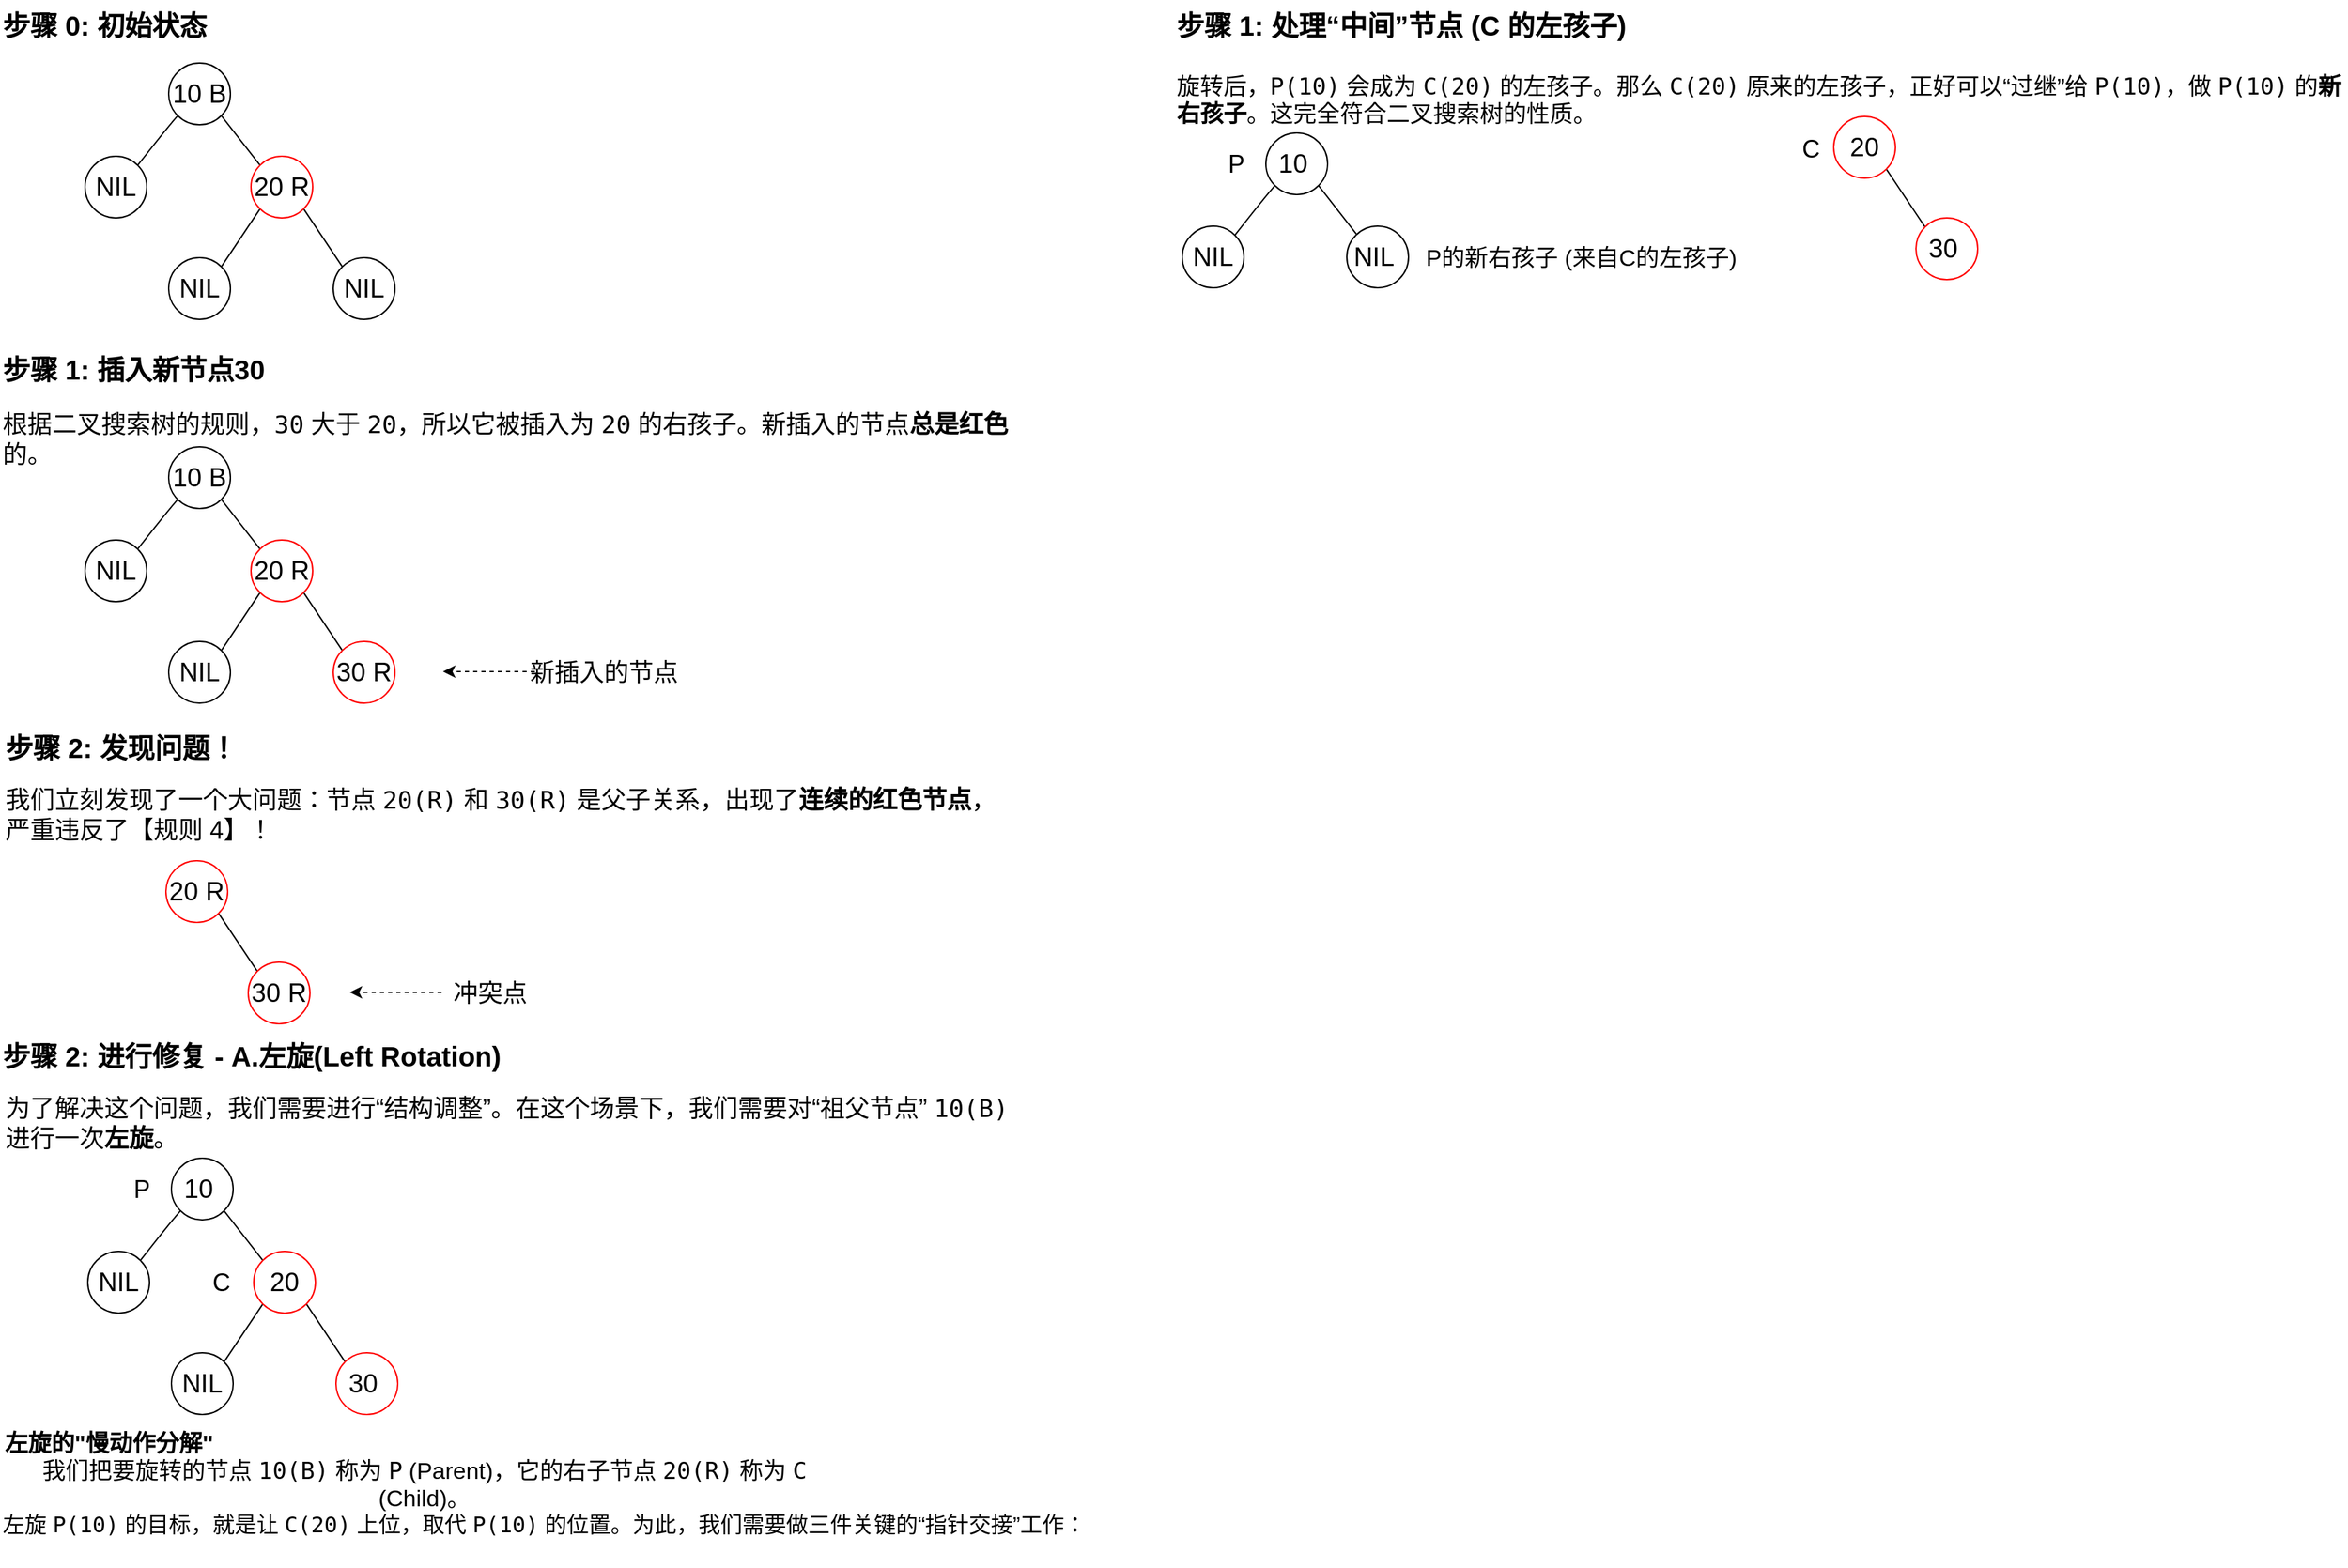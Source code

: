 <mxfile version="28.2.0">
  <diagram name="Page-1" id="nHJEmuUAwTtRUE0Qn9wt">
    <mxGraphModel dx="2058" dy="1146" grid="0" gridSize="10" guides="1" tooltips="1" connect="1" arrows="1" fold="1" page="0" pageScale="1" pageWidth="1920" pageHeight="1200" math="0" shadow="0">
      <root>
        <mxCell id="0" />
        <mxCell id="1" parent="0" />
        <mxCell id="6BaBqDEFsrnQINso-Ywb-1" style="rounded=0;orthogonalLoop=1;jettySize=auto;html=1;exitX=0;exitY=1;exitDx=0;exitDy=0;entryX=1;entryY=0;entryDx=0;entryDy=0;curved=1;strokeColor=default;fillColor=default;endArrow=none;endFill=0;" parent="1" source="6BaBqDEFsrnQINso-Ywb-3" target="6BaBqDEFsrnQINso-Ywb-4" edge="1">
          <mxGeometry relative="1" as="geometry">
            <Array as="points">
              <mxPoint x="196" y="144" />
            </Array>
          </mxGeometry>
        </mxCell>
        <mxCell id="6BaBqDEFsrnQINso-Ywb-2" style="rounded=0;orthogonalLoop=1;jettySize=auto;html=1;exitX=1;exitY=1;exitDx=0;exitDy=0;entryX=0;entryY=0;entryDx=0;entryDy=0;endArrow=none;endFill=0;" parent="1" source="6BaBqDEFsrnQINso-Ywb-3" target="6BaBqDEFsrnQINso-Ywb-5" edge="1">
          <mxGeometry relative="1" as="geometry" />
        </mxCell>
        <mxCell id="6BaBqDEFsrnQINso-Ywb-3" value="10 B" style="ellipse;whiteSpace=wrap;html=1;aspect=fixed;fontSize=19;" parent="1" vertex="1">
          <mxGeometry x="197" y="97" width="45" height="45" as="geometry" />
        </mxCell>
        <mxCell id="6BaBqDEFsrnQINso-Ywb-4" value="NIL" style="ellipse;whiteSpace=wrap;html=1;aspect=fixed;fontSize=19;strokeColor=light-dark(#000000,#EDEDED);" parent="1" vertex="1">
          <mxGeometry x="136" y="165" width="45" height="45" as="geometry" />
        </mxCell>
        <mxCell id="6BaBqDEFsrnQINso-Ywb-9" style="rounded=0;orthogonalLoop=1;jettySize=auto;html=1;exitX=0;exitY=1;exitDx=0;exitDy=0;entryX=1;entryY=0;entryDx=0;entryDy=0;endArrow=none;endFill=0;" parent="1" source="6BaBqDEFsrnQINso-Ywb-5" target="6BaBqDEFsrnQINso-Ywb-8" edge="1">
          <mxGeometry relative="1" as="geometry" />
        </mxCell>
        <mxCell id="6BaBqDEFsrnQINso-Ywb-10" style="rounded=0;orthogonalLoop=1;jettySize=auto;html=1;exitX=1;exitY=1;exitDx=0;exitDy=0;entryX=0;entryY=0;entryDx=0;entryDy=0;endArrow=none;endFill=0;" parent="1" source="6BaBqDEFsrnQINso-Ywb-5" target="6BaBqDEFsrnQINso-Ywb-7" edge="1">
          <mxGeometry relative="1" as="geometry" />
        </mxCell>
        <mxCell id="6BaBqDEFsrnQINso-Ywb-5" value="20 R" style="ellipse;whiteSpace=wrap;html=1;aspect=fixed;fontSize=19;strokeColor=light-dark(#ff0000, #ededed);" parent="1" vertex="1">
          <mxGeometry x="257" y="165" width="45" height="45" as="geometry" />
        </mxCell>
        <mxCell id="6BaBqDEFsrnQINso-Ywb-6" value="步骤 0: 初始状态" style="text;whiteSpace=wrap;html=1;fontSize=20;fontStyle=1" parent="1" vertex="1">
          <mxGeometry x="74" y="51" width="244" height="36" as="geometry" />
        </mxCell>
        <mxCell id="6BaBqDEFsrnQINso-Ywb-7" value="NIL" style="ellipse;whiteSpace=wrap;html=1;aspect=fixed;fontSize=19;strokeColor=light-dark(#000000,#EDEDED);" parent="1" vertex="1">
          <mxGeometry x="317" y="239" width="45" height="45" as="geometry" />
        </mxCell>
        <mxCell id="6BaBqDEFsrnQINso-Ywb-8" value="NIL" style="ellipse;whiteSpace=wrap;html=1;aspect=fixed;fontSize=19;strokeColor=light-dark(#000000,#EDEDED);" parent="1" vertex="1">
          <mxGeometry x="197" y="239" width="45" height="45" as="geometry" />
        </mxCell>
        <mxCell id="6BaBqDEFsrnQINso-Ywb-11" value="步骤 1: 插入新节点30" style="text;whiteSpace=wrap;html=1;fontSize=20;fontStyle=1" parent="1" vertex="1">
          <mxGeometry x="74" y="302" width="244" height="36" as="geometry" />
        </mxCell>
        <mxCell id="6BaBqDEFsrnQINso-Ywb-13" value="根据二叉搜索树的规则，&lt;code&gt;30&lt;/code&gt; 大于 &lt;code&gt;20&lt;/code&gt;，所以它被插入为 &lt;code&gt;20&lt;/code&gt; 的右孩子。新插入的节点&lt;b&gt;总是红色&lt;/b&gt;的。" style="text;whiteSpace=wrap;html=1;fontSize=18;" parent="1" vertex="1">
          <mxGeometry x="74" y="343" width="766" height="36" as="geometry" />
        </mxCell>
        <mxCell id="6BaBqDEFsrnQINso-Ywb-15" style="rounded=0;orthogonalLoop=1;jettySize=auto;html=1;exitX=0;exitY=1;exitDx=0;exitDy=0;entryX=1;entryY=0;entryDx=0;entryDy=0;curved=1;strokeColor=default;fillColor=default;endArrow=none;endFill=0;" parent="1" source="6BaBqDEFsrnQINso-Ywb-17" target="6BaBqDEFsrnQINso-Ywb-18" edge="1">
          <mxGeometry relative="1" as="geometry">
            <Array as="points">
              <mxPoint x="196" y="424" />
            </Array>
          </mxGeometry>
        </mxCell>
        <mxCell id="6BaBqDEFsrnQINso-Ywb-16" style="rounded=0;orthogonalLoop=1;jettySize=auto;html=1;exitX=1;exitY=1;exitDx=0;exitDy=0;entryX=0;entryY=0;entryDx=0;entryDy=0;endArrow=none;endFill=0;" parent="1" source="6BaBqDEFsrnQINso-Ywb-17" target="6BaBqDEFsrnQINso-Ywb-21" edge="1">
          <mxGeometry relative="1" as="geometry" />
        </mxCell>
        <mxCell id="6BaBqDEFsrnQINso-Ywb-17" value="10 B" style="ellipse;whiteSpace=wrap;html=1;aspect=fixed;fontSize=19;" parent="1" vertex="1">
          <mxGeometry x="197" y="377" width="45" height="45" as="geometry" />
        </mxCell>
        <mxCell id="6BaBqDEFsrnQINso-Ywb-18" value="NIL" style="ellipse;whiteSpace=wrap;html=1;aspect=fixed;fontSize=19;strokeColor=light-dark(#000000,#EDEDED);" parent="1" vertex="1">
          <mxGeometry x="136" y="445" width="45" height="45" as="geometry" />
        </mxCell>
        <mxCell id="6BaBqDEFsrnQINso-Ywb-19" style="rounded=0;orthogonalLoop=1;jettySize=auto;html=1;exitX=0;exitY=1;exitDx=0;exitDy=0;entryX=1;entryY=0;entryDx=0;entryDy=0;endArrow=none;endFill=0;" parent="1" source="6BaBqDEFsrnQINso-Ywb-21" target="6BaBqDEFsrnQINso-Ywb-23" edge="1">
          <mxGeometry relative="1" as="geometry" />
        </mxCell>
        <mxCell id="6BaBqDEFsrnQINso-Ywb-20" style="rounded=0;orthogonalLoop=1;jettySize=auto;html=1;exitX=1;exitY=1;exitDx=0;exitDy=0;entryX=0;entryY=0;entryDx=0;entryDy=0;endArrow=none;endFill=0;" parent="1" source="6BaBqDEFsrnQINso-Ywb-21" target="6BaBqDEFsrnQINso-Ywb-22" edge="1">
          <mxGeometry relative="1" as="geometry" />
        </mxCell>
        <mxCell id="6BaBqDEFsrnQINso-Ywb-21" value="20 R" style="ellipse;whiteSpace=wrap;html=1;aspect=fixed;fontSize=19;strokeColor=light-dark(#ff0000, #ededed);" parent="1" vertex="1">
          <mxGeometry x="257" y="445" width="45" height="45" as="geometry" />
        </mxCell>
        <mxCell id="6BaBqDEFsrnQINso-Ywb-22" value="30 R" style="ellipse;whiteSpace=wrap;html=1;aspect=fixed;fontSize=19;strokeColor=light-dark(#ff0000, #EDEDED);" parent="1" vertex="1">
          <mxGeometry x="317" y="519" width="45" height="45" as="geometry" />
        </mxCell>
        <mxCell id="6BaBqDEFsrnQINso-Ywb-23" value="NIL" style="ellipse;whiteSpace=wrap;html=1;aspect=fixed;fontSize=19;strokeColor=light-dark(#000000,#EDEDED);" parent="1" vertex="1">
          <mxGeometry x="197" y="519" width="45" height="45" as="geometry" />
        </mxCell>
        <mxCell id="6BaBqDEFsrnQINso-Ywb-24" value="新插入的节点" style="text;html=1;align=center;verticalAlign=middle;whiteSpace=wrap;rounded=0;fontSize=18;" parent="1" vertex="1">
          <mxGeometry x="454" y="526.5" width="121" height="30" as="geometry" />
        </mxCell>
        <mxCell id="6BaBqDEFsrnQINso-Ywb-25" value="" style="endArrow=classic;html=1;rounded=0;dashed=1;" parent="1" edge="1">
          <mxGeometry width="50" height="50" relative="1" as="geometry">
            <mxPoint x="464" y="541" as="sourcePoint" />
            <mxPoint x="397" y="541" as="targetPoint" />
          </mxGeometry>
        </mxCell>
        <mxCell id="6BaBqDEFsrnQINso-Ywb-26" value="步骤 2: 发现问题！" style="text;whiteSpace=wrap;html=1;fontSize=20;fontStyle=1" parent="1" vertex="1">
          <mxGeometry x="76" y="578" width="190" height="36" as="geometry" />
        </mxCell>
        <mxCell id="6BaBqDEFsrnQINso-Ywb-27" value="我们立刻发现了一个大问题：节点 &lt;code&gt;20(R)&lt;/code&gt; 和 &lt;code&gt;30(R)&lt;/code&gt; 是父子关系，出现了&lt;b&gt;连续的红色节点&lt;/b&gt;，严重违反了【规则 4】！" style="text;whiteSpace=wrap;html=1;fontSize=18;" parent="1" vertex="1">
          <mxGeometry x="76" y="617" width="741" height="51" as="geometry" />
        </mxCell>
        <mxCell id="6BaBqDEFsrnQINso-Ywb-28" style="rounded=0;orthogonalLoop=1;jettySize=auto;html=1;exitX=1;exitY=1;exitDx=0;exitDy=0;entryX=0;entryY=0;entryDx=0;entryDy=0;endArrow=none;endFill=0;" parent="1" source="6BaBqDEFsrnQINso-Ywb-29" target="6BaBqDEFsrnQINso-Ywb-30" edge="1">
          <mxGeometry relative="1" as="geometry" />
        </mxCell>
        <mxCell id="6BaBqDEFsrnQINso-Ywb-29" value="20 R" style="ellipse;whiteSpace=wrap;html=1;aspect=fixed;fontSize=19;strokeColor=light-dark(#ff0000, #ededed);" parent="1" vertex="1">
          <mxGeometry x="195" y="679" width="45" height="45" as="geometry" />
        </mxCell>
        <mxCell id="6BaBqDEFsrnQINso-Ywb-30" value="30 R" style="ellipse;whiteSpace=wrap;html=1;aspect=fixed;fontSize=19;strokeColor=light-dark(#ff0000, #EDEDED);" parent="1" vertex="1">
          <mxGeometry x="255" y="753" width="45" height="45" as="geometry" />
        </mxCell>
        <mxCell id="6BaBqDEFsrnQINso-Ywb-31" value="冲突点" style="text;html=1;align=center;verticalAlign=middle;whiteSpace=wrap;rounded=0;fontSize=18;" parent="1" vertex="1">
          <mxGeometry x="386" y="760.5" width="91" height="30" as="geometry" />
        </mxCell>
        <mxCell id="6BaBqDEFsrnQINso-Ywb-32" value="" style="endArrow=classic;html=1;rounded=0;dashed=1;" parent="1" edge="1">
          <mxGeometry width="50" height="50" relative="1" as="geometry">
            <mxPoint x="396" y="775" as="sourcePoint" />
            <mxPoint x="329" y="775" as="targetPoint" />
          </mxGeometry>
        </mxCell>
        <mxCell id="6BaBqDEFsrnQINso-Ywb-33" value="步骤 2: 进行修复 - A.左旋(Left Rotation)" style="text;whiteSpace=wrap;html=1;fontSize=20;fontStyle=1" parent="1" vertex="1">
          <mxGeometry x="74" y="803" width="436" height="36" as="geometry" />
        </mxCell>
        <mxCell id="6BaBqDEFsrnQINso-Ywb-34" value="为了解决这个问题，我们需要进行“结构调整”。在这个场景下，我们需要对“祖父节点” &lt;code&gt;10(B)&lt;/code&gt; 进行一次&lt;b&gt;左旋&lt;/b&gt;。" style="text;whiteSpace=wrap;html=1;fontSize=18;" parent="1" vertex="1">
          <mxGeometry x="76" y="842" width="747" height="51" as="geometry" />
        </mxCell>
        <mxCell id="gFN2gHEbL0fVCTJnLRh3-1" style="rounded=0;orthogonalLoop=1;jettySize=auto;html=1;exitX=0;exitY=1;exitDx=0;exitDy=0;entryX=1;entryY=0;entryDx=0;entryDy=0;curved=1;strokeColor=default;fillColor=default;endArrow=none;endFill=0;" edge="1" parent="1" source="gFN2gHEbL0fVCTJnLRh3-3" target="gFN2gHEbL0fVCTJnLRh3-4">
          <mxGeometry relative="1" as="geometry">
            <Array as="points">
              <mxPoint x="198" y="943" />
            </Array>
          </mxGeometry>
        </mxCell>
        <mxCell id="gFN2gHEbL0fVCTJnLRh3-2" style="rounded=0;orthogonalLoop=1;jettySize=auto;html=1;exitX=1;exitY=1;exitDx=0;exitDy=0;entryX=0;entryY=0;entryDx=0;entryDy=0;endArrow=none;endFill=0;" edge="1" parent="1" source="gFN2gHEbL0fVCTJnLRh3-3" target="gFN2gHEbL0fVCTJnLRh3-7">
          <mxGeometry relative="1" as="geometry" />
        </mxCell>
        <mxCell id="gFN2gHEbL0fVCTJnLRh3-3" value="10&amp;nbsp;" style="ellipse;whiteSpace=wrap;html=1;aspect=fixed;fontSize=19;" vertex="1" parent="1">
          <mxGeometry x="199" y="896" width="45" height="45" as="geometry" />
        </mxCell>
        <mxCell id="gFN2gHEbL0fVCTJnLRh3-4" value="NIL" style="ellipse;whiteSpace=wrap;html=1;aspect=fixed;fontSize=19;strokeColor=light-dark(#000000,#EDEDED);" vertex="1" parent="1">
          <mxGeometry x="138" y="964" width="45" height="45" as="geometry" />
        </mxCell>
        <mxCell id="gFN2gHEbL0fVCTJnLRh3-5" style="rounded=0;orthogonalLoop=1;jettySize=auto;html=1;exitX=0;exitY=1;exitDx=0;exitDy=0;entryX=1;entryY=0;entryDx=0;entryDy=0;endArrow=none;endFill=0;" edge="1" parent="1" source="gFN2gHEbL0fVCTJnLRh3-7" target="gFN2gHEbL0fVCTJnLRh3-9">
          <mxGeometry relative="1" as="geometry" />
        </mxCell>
        <mxCell id="gFN2gHEbL0fVCTJnLRh3-6" style="rounded=0;orthogonalLoop=1;jettySize=auto;html=1;exitX=1;exitY=1;exitDx=0;exitDy=0;entryX=0;entryY=0;entryDx=0;entryDy=0;endArrow=none;endFill=0;" edge="1" parent="1" source="gFN2gHEbL0fVCTJnLRh3-7" target="gFN2gHEbL0fVCTJnLRh3-8">
          <mxGeometry relative="1" as="geometry" />
        </mxCell>
        <mxCell id="gFN2gHEbL0fVCTJnLRh3-7" value="20" style="ellipse;whiteSpace=wrap;html=1;aspect=fixed;fontSize=19;strokeColor=light-dark(#ff0000, #ededed);" vertex="1" parent="1">
          <mxGeometry x="259" y="964" width="45" height="45" as="geometry" />
        </mxCell>
        <mxCell id="gFN2gHEbL0fVCTJnLRh3-8" value="30&amp;nbsp;" style="ellipse;whiteSpace=wrap;html=1;aspect=fixed;fontSize=19;strokeColor=light-dark(#ff0000, #EDEDED);" vertex="1" parent="1">
          <mxGeometry x="319" y="1038" width="45" height="45" as="geometry" />
        </mxCell>
        <mxCell id="gFN2gHEbL0fVCTJnLRh3-9" value="NIL" style="ellipse;whiteSpace=wrap;html=1;aspect=fixed;fontSize=19;strokeColor=light-dark(#000000,#EDEDED);" vertex="1" parent="1">
          <mxGeometry x="199" y="1038" width="45" height="45" as="geometry" />
        </mxCell>
        <mxCell id="gFN2gHEbL0fVCTJnLRh3-10" value="P" style="text;html=1;align=center;verticalAlign=middle;whiteSpace=wrap;rounded=0;fontSize=18;" vertex="1" parent="1">
          <mxGeometry x="158" y="906.5" width="39" height="24" as="geometry" />
        </mxCell>
        <mxCell id="gFN2gHEbL0fVCTJnLRh3-11" value="C" style="text;html=1;align=center;verticalAlign=middle;whiteSpace=wrap;rounded=0;fontSize=18;" vertex="1" parent="1">
          <mxGeometry x="216" y="974.5" width="39" height="24" as="geometry" />
        </mxCell>
        <mxCell id="gFN2gHEbL0fVCTJnLRh3-13" value="左旋的&quot;慢动作分解&quot;" style="text;html=1;align=center;verticalAlign=middle;whiteSpace=wrap;rounded=0;fontSize=17;fontStyle=1" vertex="1" parent="1">
          <mxGeometry x="74" y="1092" width="159" height="26" as="geometry" />
        </mxCell>
        <mxCell id="gFN2gHEbL0fVCTJnLRh3-14" value="我们把要旋转的节点 &lt;code&gt;10(B)&lt;/code&gt; 称为 &lt;code&gt;P&lt;/code&gt; (Parent)，它的右子节点 &lt;code&gt;20(R)&lt;/code&gt; 称为 &lt;code&gt;C&lt;/code&gt; (Child)。" style="text;html=1;align=center;verticalAlign=middle;whiteSpace=wrap;rounded=0;fontSize=17;" vertex="1" parent="1">
          <mxGeometry x="74" y="1121" width="619" height="26" as="geometry" />
        </mxCell>
        <mxCell id="gFN2gHEbL0fVCTJnLRh3-16" value="左旋 &lt;code&gt;P(10)&lt;/code&gt; 的目标，就是让 &lt;code&gt;C(20)&lt;/code&gt; 上位，取代 &lt;code&gt;P(10)&lt;/code&gt; 的位置。为此，我们需要做三件关键的“指针交接”工作：" style="text;whiteSpace=wrap;html=1;fontSize=16;" vertex="1" parent="1">
          <mxGeometry x="74" y="1147" width="827" height="47" as="geometry" />
        </mxCell>
        <mxCell id="gFN2gHEbL0fVCTJnLRh3-18" value="步骤 1: 处理“中间”节点 (C 的左孩子)" style="text;whiteSpace=wrap;html=1;fontSize=20;fontStyle=1" vertex="1" parent="1">
          <mxGeometry x="930" y="51" width="335" height="36" as="geometry" />
        </mxCell>
        <mxCell id="gFN2gHEbL0fVCTJnLRh3-19" value="旋转后，&lt;code&gt;P(10)&lt;/code&gt; 会成为 &lt;code&gt;C(20)&lt;/code&gt; 的左孩子。那么 &lt;code&gt;C(20)&lt;/code&gt; 原来的左孩子，正好可以“过继”给 &lt;code&gt;P(10)&lt;/code&gt;，做 &lt;code&gt;P(10)&lt;/code&gt; 的&lt;b&gt;新右孩子&lt;/b&gt;。这完全符合二叉搜索树的性质。" style="text;whiteSpace=wrap;html=1;fontSize=17;" vertex="1" parent="1">
          <mxGeometry x="930" y="97" width="855" height="51" as="geometry" />
        </mxCell>
        <mxCell id="gFN2gHEbL0fVCTJnLRh3-20" style="rounded=0;orthogonalLoop=1;jettySize=auto;html=1;exitX=0;exitY=1;exitDx=0;exitDy=0;entryX=1;entryY=0;entryDx=0;entryDy=0;curved=1;strokeColor=default;fillColor=default;endArrow=none;endFill=0;" edge="1" parent="1" source="gFN2gHEbL0fVCTJnLRh3-22" target="gFN2gHEbL0fVCTJnLRh3-23">
          <mxGeometry relative="1" as="geometry">
            <Array as="points">
              <mxPoint x="996" y="195" />
            </Array>
          </mxGeometry>
        </mxCell>
        <mxCell id="gFN2gHEbL0fVCTJnLRh3-21" style="rounded=0;orthogonalLoop=1;jettySize=auto;html=1;exitX=1;exitY=1;exitDx=0;exitDy=0;entryX=0;entryY=0;entryDx=0;entryDy=0;endArrow=none;endFill=0;" edge="1" parent="1" source="gFN2gHEbL0fVCTJnLRh3-22">
          <mxGeometry relative="1" as="geometry">
            <mxPoint x="1063.59" y="222.59" as="targetPoint" />
          </mxGeometry>
        </mxCell>
        <mxCell id="gFN2gHEbL0fVCTJnLRh3-22" value="10&amp;nbsp;" style="ellipse;whiteSpace=wrap;html=1;aspect=fixed;fontSize=19;" vertex="1" parent="1">
          <mxGeometry x="997" y="148" width="45" height="45" as="geometry" />
        </mxCell>
        <mxCell id="gFN2gHEbL0fVCTJnLRh3-23" value="NIL" style="ellipse;whiteSpace=wrap;html=1;aspect=fixed;fontSize=19;strokeColor=light-dark(#000000,#EDEDED);" vertex="1" parent="1">
          <mxGeometry x="936" y="216" width="45" height="45" as="geometry" />
        </mxCell>
        <mxCell id="gFN2gHEbL0fVCTJnLRh3-29" value="P" style="text;html=1;align=center;verticalAlign=middle;whiteSpace=wrap;rounded=0;fontSize=18;" vertex="1" parent="1">
          <mxGeometry x="956" y="158.5" width="39" height="24" as="geometry" />
        </mxCell>
        <mxCell id="gFN2gHEbL0fVCTJnLRh3-30" value="C" style="text;html=1;align=center;verticalAlign=middle;whiteSpace=wrap;rounded=0;fontSize=18;" vertex="1" parent="1">
          <mxGeometry x="1375" y="148" width="39" height="24" as="geometry" />
        </mxCell>
        <mxCell id="gFN2gHEbL0fVCTJnLRh3-31" style="rounded=0;orthogonalLoop=1;jettySize=auto;html=1;exitX=1;exitY=1;exitDx=0;exitDy=0;entryX=0;entryY=0;entryDx=0;entryDy=0;endArrow=none;endFill=0;" edge="1" parent="1" source="gFN2gHEbL0fVCTJnLRh3-32" target="gFN2gHEbL0fVCTJnLRh3-33">
          <mxGeometry relative="1" as="geometry" />
        </mxCell>
        <mxCell id="gFN2gHEbL0fVCTJnLRh3-32" value="20" style="ellipse;whiteSpace=wrap;html=1;aspect=fixed;fontSize=19;strokeColor=light-dark(#ff0000, #ededed);" vertex="1" parent="1">
          <mxGeometry x="1411" y="136" width="45" height="45" as="geometry" />
        </mxCell>
        <mxCell id="gFN2gHEbL0fVCTJnLRh3-33" value="30&amp;nbsp;" style="ellipse;whiteSpace=wrap;html=1;aspect=fixed;fontSize=19;strokeColor=light-dark(#ff0000, #EDEDED);" vertex="1" parent="1">
          <mxGeometry x="1471" y="210" width="45" height="45" as="geometry" />
        </mxCell>
        <mxCell id="gFN2gHEbL0fVCTJnLRh3-34" value="NIL&amp;nbsp;" style="ellipse;whiteSpace=wrap;html=1;aspect=fixed;fontSize=19;strokeColor=light-dark(#000000,#EDEDED);" vertex="1" parent="1">
          <mxGeometry x="1056" y="216" width="45" height="45" as="geometry" />
        </mxCell>
        <mxCell id="gFN2gHEbL0fVCTJnLRh3-35" value="&amp;nbsp;P的新右孩子 (来自C的左孩子)" style="text;whiteSpace=wrap;html=1;fontSize=17;" vertex="1" parent="1">
          <mxGeometry x="1107" y="223" width="243" height="36" as="geometry" />
        </mxCell>
      </root>
    </mxGraphModel>
  </diagram>
</mxfile>

